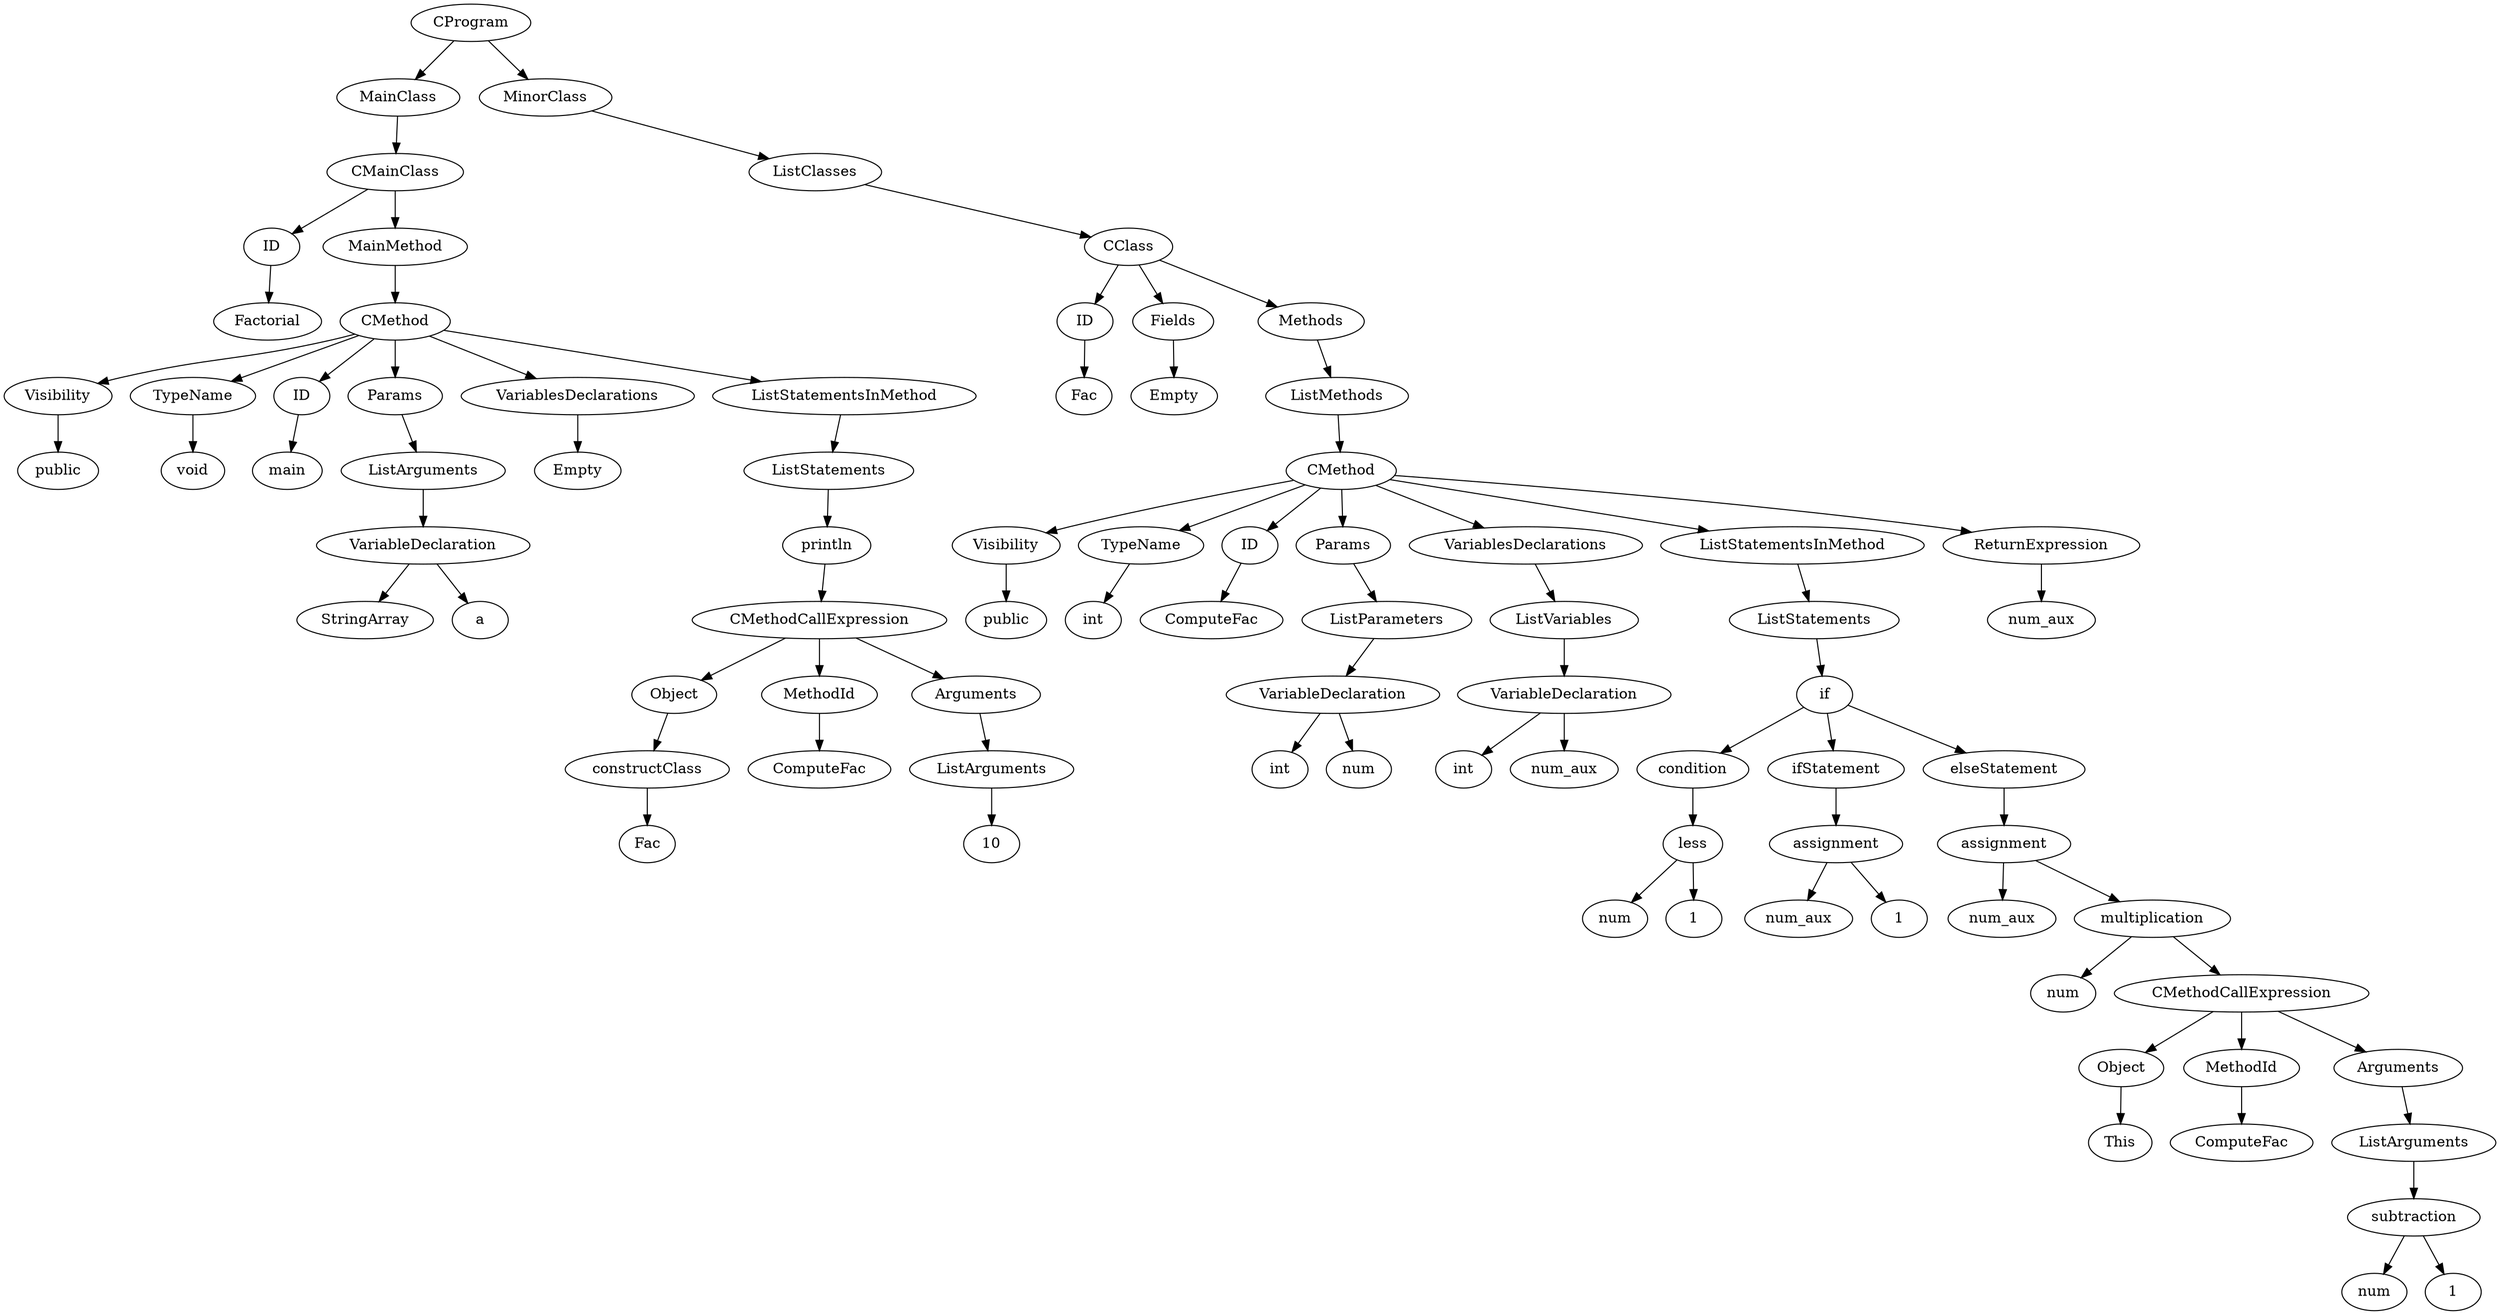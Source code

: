 digraph task1 {
	{CProgramA1[label="CProgram"]} -> {MainClassA1[label="MainClass"]} -> {CMainClassA2[label="CMainClass"]} -> {IDA2[label="ID"]} -> {A3[label="Factorial"]};
	{CMainClassA2[label="CMainClass"]} -> {MainMethodA2[label="MainMethod"]} -> {CMethodA4[label="CMethod"]} -> {VisibilityA4[label="Visibility"]} -> {publicA4[label="public"]};
	{CMethodA4[label="CMethod"]} -> {TypeNameA4[label="TypeName"]} -> {voidA4[label="void"]};
	{CMethodA4[label="CMethod"]} -> {IDA4[label="ID"]} -> {A5[label="main"]};
	{CMethodA4[label="CMethod"]} -> {ParamsA4[label="Params"]} -> {ListA6[label="ListArguments"]} -> {VariableDeclarationA7[label="VariableDeclaration"]} -> {StringArrayA8[label="StringArray"]};
	{VariableDeclarationA7[label="VariableDeclaration"]} -> {aA9[label="a"]};
	{CMethodA4[label="CMethod"]} -> {VariablesDeclarationsA4[label="VariablesDeclarations"]} -> {EmptyA10[label="Empty"]};
	{CMethodA4[label="CMethod"]} -> {ListStatementsInMethodA4[label="ListStatementsInMethod"]} -> {ListA11[label="ListStatements"]} -> {printlnA12[label="println"]} -> {CMethodCallExpressionA13[label="CMethodCallExpression"]} -> {ObjectA13[label="Object"]} -> {constructClassA14[label="constructClass"]} -> {FacA14[label="Fac"]};
	{CMethodCallExpressionA13[label="CMethodCallExpression"]} -> {MethodIdA13[label="MethodId"]} -> {A15[label="ComputeFac"]};
	{CMethodCallExpressionA13[label="CMethodCallExpression"]} -> {ArgumentsA13[label="Arguments"]} -> {ListA16[label="ListArguments"]} -> {NumberA17[label="10"]};
	{CProgramA1[label="CProgram"]} -> {MinorClassA1[label="MinorClass"]} -> {ListA18[label="ListClasses"]} -> {CClassA19[label="CClass"]} -> {IDA19[label="ID"]} -> {A20[label="Fac"]};
	{CClassA19[label="CClass"]} -> {FieldsA19[label="Fields"]} -> {EmptyA21[label="Empty"]};
	{CClassA19[label="CClass"]} -> {MethodsA19[label="Methods"]} -> {ListA22[label="ListMethods"]} -> {CMethodA23[label="CMethod"]} -> {VisibilityA23[label="Visibility"]} -> {publicA23[label="public"]};
	{CMethodA23[label="CMethod"]} -> {TypeNameA23[label="TypeName"]} -> {intA23[label="int"]};
	{CMethodA23[label="CMethod"]} -> {IDA23[label="ID"]} -> {A24[label="ComputeFac"]};
	{CMethodA23[label="CMethod"]} -> {ParamsA23[label="Params"]} -> {ListA25[label="ListParameters"]} -> {VariableDeclarationA26[label="VariableDeclaration"]} -> {intA27[label="int"]};
	{VariableDeclarationA26[label="VariableDeclaration"]} -> {numA28[label="num"]};
	{CMethodA23[label="CMethod"]} -> {VariablesDeclarationsA23[label="VariablesDeclarations"]} -> {ListA29[label="ListVariables"]} -> {VariableDeclarationA30[label="VariableDeclaration"]} -> {intA31[label="int"]};
	{VariableDeclarationA30[label="VariableDeclaration"]} -> {num_auxA32[label="num_aux"]};
	{CMethodA23[label="CMethod"]} -> {ListStatementsInMethodA23[label="ListStatementsInMethod"]} -> {ListA33[label="ListStatements"]} -> {ifA34[label="if"]} -> {conditionA34[label="condition"]} -> {lessA35[label="less"]} -> {A36[label="num"]};
	{lessA35[label="less"]} -> {NumberA37[label="1"]};
	{ifA34[label="if"]} -> {ifStatementA34[label="ifStatement"]} -> {assignmentA38[label="assignment"]} -> {A39[label="num_aux"]};
	{assignmentA38[label="assignment"]} -> {NumberA40[label="1"]};
	{ifA34[label="if"]} -> {elseStatementA34[label="elseStatement"]} -> {assignmentA41[label="assignment"]} -> {A42[label="num_aux"]};
	{assignmentA41[label="assignment"]} -> {multiplicationA43[label="multiplication"]} -> {A44[label="num"]};
	{multiplicationA43[label="multiplication"]} -> {CMethodCallExpressionA45[label="CMethodCallExpression"]} -> {ObjectA45[label="Object"]} -> {ThisA46[label="This"]};
	{CMethodCallExpressionA45[label="CMethodCallExpression"]} -> {MethodIdA45[label="MethodId"]} -> {A47[label="ComputeFac"]};
	{CMethodCallExpressionA45[label="CMethodCallExpression"]} -> {ArgumentsA45[label="Arguments"]} -> {ListA48[label="ListArguments"]} -> {subtractionA49[label="subtraction"]} -> {A50[label="num"]};
	{subtractionA49[label="subtraction"]} -> {NumberA51[label="1"]};
	{CMethodA23[label="CMethod"]} -> {ReturnExpressionA23[label="ReturnExpression"]} -> {A52[label="num_aux"]};
	{A3[label="Factorial"]} [shape=box];
	{A5[label="main"]} [shape=box];
	{A15[label="ComputeFac"]} [shape=box];
	{NumberA17[label="10"]} [shape=box];
	{A20[label="Fac"]} [shape=box];
	{A24[label="ComputeFac"]} [shape=box];
	{A36[label="num"]} [shape=box];
	{NumberA37[label="1"]} [shape=box];
	{A39[label="num_aux"]} [shape=box];
	{NumberA40[label="1"]} [shape=box];
	{A42[label="num_aux"]} [shape=box];
	{A44[label="num"]} [shape=box];
	{ThisA46[label="This"]} [shape=box];
	{A47[label="ComputeFac"]} [shape=box];
	{A50[label="num"]} [shape=box];
	{NumberA51[label="1"]} [shape=box];
	{A52[label="num_aux"]} [shape=box];
}